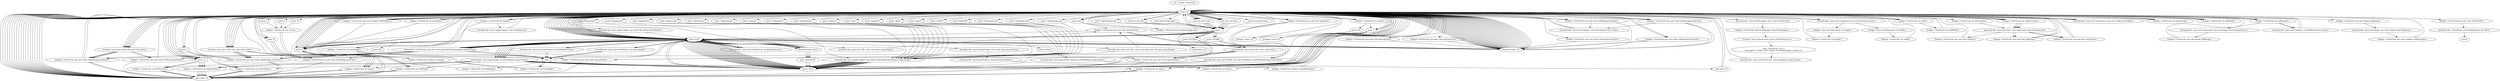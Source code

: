 digraph "" {
    "r0 := @this: TextScroll"
    "load.r r0"
    "r0 := @this: TextScroll"->"load.r r0";
    "push 2"
    "load.r r0"->"push 2";
    "fieldput <TextScroll: int status>"
    "push 2"->"fieldput <TextScroll: int status>";
    "fieldput <TextScroll: int status>"->"load.r r0";
    "push null"
    "load.r r0"->"push null";
    "fieldput <TextScroll: java.lang.String[] text>"
    "push null"->"fieldput <TextScroll: java.lang.String[] text>";
    "fieldput <TextScroll: java.lang.String[] text>"->"load.r r0";
    "new DirectiveManager"
    "load.r r0"->"new DirectiveManager";
    "dup1.r"
    "new DirectiveManager"->"dup1.r";
    "dup1.r"->"load.r r0";
    "specialinvoke <DirectiveManager: void <init>(TextScroll)>"
    "load.r r0"->"specialinvoke <DirectiveManager: void <init>(TextScroll)>";
    "fieldput <TextScroll: DirectiveManager directiveManager>"
    "specialinvoke <DirectiveManager: void <init>(TextScroll)>"->"fieldput <TextScroll: DirectiveManager directiveManager>";
    "staticget <java.lang.System: java.io.PrintStream err>"
    "fieldput <TextScroll: DirectiveManager directiveManager>"->"staticget <java.lang.System: java.io.PrintStream err>";
    "push \"TextScroll  v2.8.3\nCopyright (C) 1998   Kevin Swan, 013639s@dragon.acadiau.ca\""
    "staticget <java.lang.System: java.io.PrintStream err>"->"push \"TextScroll  v2.8.3\nCopyright (C) 1998   Kevin Swan, 013639s@dragon.acadiau.ca\"";
    "virtualinvoke <java.io.PrintStream: void println(java.lang.String)>"
    "push \"TextScroll  v2.8.3\nCopyright (C) 1998   Kevin Swan, 013639s@dragon.acadiau.ca\""->"virtualinvoke <java.io.PrintStream: void println(java.lang.String)>";
    "virtualinvoke <java.io.PrintStream: void println(java.lang.String)>"->"load.r r0";
    "push 0"
    "load.r r0"->"push 0";
    "fieldput <TextScroll: boolean running>"
    "push 0"->"fieldput <TextScroll: boolean running>";
    "fieldput <TextScroll: boolean running>"->"load.r r0";
    "load.r r0"->"load.r r0";
    "virtualinvoke <java.awt.Component: java.awt.Dimension size()>"
    "load.r r0"->"virtualinvoke <java.awt.Component: java.awt.Dimension size()>";
    "fieldget <java.awt.Dimension: int width>"
    "virtualinvoke <java.awt.Component: java.awt.Dimension size()>"->"fieldget <java.awt.Dimension: int width>";
    "fieldput <TextScroll: int width>"
    "fieldget <java.awt.Dimension: int width>"->"fieldput <TextScroll: int width>";
    "fieldput <TextScroll: int width>"->"load.r r0";
    "load.r r0"->"load.r r0";
    "load.r r0"->"virtualinvoke <java.awt.Component: java.awt.Dimension size()>";
    "fieldget <java.awt.Dimension: int height>"
    "virtualinvoke <java.awt.Component: java.awt.Dimension size()>"->"fieldget <java.awt.Dimension: int height>";
    "fieldput <TextScroll: int height>"
    "fieldget <java.awt.Dimension: int height>"->"fieldput <TextScroll: int height>";
    "fieldput <TextScroll: int height>"->"load.r r0";
    "load.r r0"->"load.r r0";
    "fieldget <TextScroll: int width>"
    "load.r r0"->"fieldget <TextScroll: int width>";
    "fieldput <TextScroll: int buffWidth>"
    "fieldget <TextScroll: int width>"->"fieldput <TextScroll: int buffWidth>";
    "fieldput <TextScroll: int buffWidth>"->"load.r r0";
    "load.r r0"->"load.r r0";
    "fieldget <TextScroll: int height>"
    "load.r r0"->"fieldget <TextScroll: int height>";
    "push 200"
    "fieldget <TextScroll: int height>"->"push 200";
    "add.i"
    "push 200"->"add.i";
    "fieldput <TextScroll: int buffHeight>"
    "add.i"->"fieldput <TextScroll: int buffHeight>";
    "fieldput <TextScroll: int buffHeight>"->"load.r r0";
    "push \"leftwidth\""
    "load.r r0"->"push \"leftwidth\"";
    "virtualinvoke <java.applet.Applet: java.lang.String getParameter(java.lang.String)>"
    "push \"leftwidth\""->"virtualinvoke <java.applet.Applet: java.lang.String getParameter(java.lang.String)>";
    "store.r $r50"
    "virtualinvoke <java.applet.Applet: java.lang.String getParameter(java.lang.String)>"->"store.r $r50";
    "load.r $r50"
    "store.r $r50"->"load.r $r50";
    "ifnonnull load.r r0"
    "load.r $r50"->"ifnonnull load.r r0";
    "ifnonnull load.r r0"->"load.r r0";
    "load.r r0"->"push 0";
    "fieldput <TextScroll: int leftWidth>"
    "push 0"->"fieldput <TextScroll: int leftWidth>";
    "goto load.r r0"
    "fieldput <TextScroll: int leftWidth>"->"goto load.r r0";
    "goto load.r r0"->"load.r r0";
    "push \"leftforeground\""
    "load.r r0"->"push \"leftforeground\"";
    "push \"leftforeground\""->"virtualinvoke <java.applet.Applet: java.lang.String getParameter(java.lang.String)>";
    "virtualinvoke <java.applet.Applet: java.lang.String getParameter(java.lang.String)>"->"store.r $r50";
    "store.r $r50"->"load.r $r50";
    "load.r $r50"->"ifnonnull load.r r0";
    "ifnonnull load.r r0"->"load.r r0";
    "staticget <java.awt.Color: java.awt.Color black>"
    "load.r r0"->"staticget <java.awt.Color: java.awt.Color black>";
    "fieldput <TextScroll: java.awt.Color leftForegroundColor>"
    "staticget <java.awt.Color: java.awt.Color black>"->"fieldput <TextScroll: java.awt.Color leftForegroundColor>";
    "fieldput <TextScroll: java.awt.Color leftForegroundColor>"->"goto load.r r0";
    "goto load.r r0"->"load.r r0";
    "fieldget <TextScroll: java.awt.Color leftForegroundColor>"
    "load.r r0"->"fieldget <TextScroll: java.awt.Color leftForegroundColor>";
    "fieldget <TextScroll: java.awt.Color leftForegroundColor>"->"ifnonnull load.r r0";
    "ifnonnull load.r r0"->"load.r r0";
    "load.r r0"->"staticget <java.awt.Color: java.awt.Color black>";
    "staticget <java.awt.Color: java.awt.Color black>"->"fieldput <TextScroll: java.awt.Color leftForegroundColor>";
    "fieldput <TextScroll: java.awt.Color leftForegroundColor>"->"load.r r0";
    "push \"leftbackground\""
    "load.r r0"->"push \"leftbackground\"";
    "push \"leftbackground\""->"virtualinvoke <java.applet.Applet: java.lang.String getParameter(java.lang.String)>";
    "virtualinvoke <java.applet.Applet: java.lang.String getParameter(java.lang.String)>"->"store.r $r50";
    "store.r $r50"->"load.r $r50";
    "load.r $r50"->"ifnonnull load.r r0";
    "ifnonnull load.r r0"->"load.r r0";
    "staticget <java.awt.Color: java.awt.Color white>"
    "load.r r0"->"staticget <java.awt.Color: java.awt.Color white>";
    "fieldput <TextScroll: java.awt.Color leftBackgroundColor>"
    "staticget <java.awt.Color: java.awt.Color white>"->"fieldput <TextScroll: java.awt.Color leftBackgroundColor>";
    "fieldput <TextScroll: java.awt.Color leftBackgroundColor>"->"goto load.r r0";
    "goto load.r r0"->"load.r r0";
    "fieldget <TextScroll: java.awt.Color leftBackgroundColor>"
    "load.r r0"->"fieldget <TextScroll: java.awt.Color leftBackgroundColor>";
    "fieldget <TextScroll: java.awt.Color leftBackgroundColor>"->"ifnonnull load.r r0";
    "ifnonnull load.r r0"->"load.r r0";
    "load.r r0"->"staticget <java.awt.Color: java.awt.Color white>";
    "staticget <java.awt.Color: java.awt.Color white>"->"fieldput <TextScroll: java.awt.Color leftBackgroundColor>";
    "fieldput <TextScroll: java.awt.Color leftBackgroundColor>"->"load.r r0";
    "push \"rightforeground\""
    "load.r r0"->"push \"rightforeground\"";
    "push \"rightforeground\""->"virtualinvoke <java.applet.Applet: java.lang.String getParameter(java.lang.String)>";
    "virtualinvoke <java.applet.Applet: java.lang.String getParameter(java.lang.String)>"->"store.r $r50";
    "store.r $r50"->"load.r $r50";
    "load.r $r50"->"ifnonnull load.r r0";
    "ifnonnull load.r r0"->"load.r r0";
    "load.r r0"->"staticget <java.awt.Color: java.awt.Color black>";
    "fieldput <TextScroll: java.awt.Color rightForegroundColor>"
    "staticget <java.awt.Color: java.awt.Color black>"->"fieldput <TextScroll: java.awt.Color rightForegroundColor>";
    "fieldput <TextScroll: java.awt.Color rightForegroundColor>"->"goto load.r r0";
    "goto load.r r0"->"load.r r0";
    "fieldget <TextScroll: java.awt.Color rightForegroundColor>"
    "load.r r0"->"fieldget <TextScroll: java.awt.Color rightForegroundColor>";
    "fieldget <TextScroll: java.awt.Color rightForegroundColor>"->"ifnonnull load.r r0";
    "ifnonnull load.r r0"->"load.r r0";
    "load.r r0"->"staticget <java.awt.Color: java.awt.Color black>";
    "staticget <java.awt.Color: java.awt.Color black>"->"fieldput <TextScroll: java.awt.Color rightForegroundColor>";
    "fieldput <TextScroll: java.awt.Color rightForegroundColor>"->"load.r r0";
    "push \"rightbackground\""
    "load.r r0"->"push \"rightbackground\"";
    "push \"rightbackground\""->"virtualinvoke <java.applet.Applet: java.lang.String getParameter(java.lang.String)>";
    "virtualinvoke <java.applet.Applet: java.lang.String getParameter(java.lang.String)>"->"store.r $r50";
    "store.r $r50"->"load.r $r50";
    "load.r $r50"->"ifnonnull load.r r0";
    "ifnonnull load.r r0"->"load.r r0";
    "load.r r0"->"staticget <java.awt.Color: java.awt.Color white>";
    "fieldput <TextScroll: java.awt.Color rightBackgroundColor>"
    "staticget <java.awt.Color: java.awt.Color white>"->"fieldput <TextScroll: java.awt.Color rightBackgroundColor>";
    "fieldput <TextScroll: java.awt.Color rightBackgroundColor>"->"goto load.r r0";
    "goto load.r r0"->"load.r r0";
    "fieldget <TextScroll: java.awt.Color rightBackgroundColor>"
    "load.r r0"->"fieldget <TextScroll: java.awt.Color rightBackgroundColor>";
    "fieldget <TextScroll: java.awt.Color rightBackgroundColor>"->"ifnonnull load.r r0";
    "ifnonnull load.r r0"->"load.r r0";
    "load.r r0"->"staticget <java.awt.Color: java.awt.Color white>";
    "staticget <java.awt.Color: java.awt.Color white>"->"fieldput <TextScroll: java.awt.Color rightBackgroundColor>";
    "fieldput <TextScroll: java.awt.Color rightBackgroundColor>"->"load.r r0";
    "push \"foreground\""
    "load.r r0"->"push \"foreground\"";
    "push \"foreground\""->"virtualinvoke <java.applet.Applet: java.lang.String getParameter(java.lang.String)>";
    "virtualinvoke <java.applet.Applet: java.lang.String getParameter(java.lang.String)>"->"store.r $r50";
    "store.r $r50"->"load.r $r50";
    "load.r $r50"->"ifnonnull load.r r0";
    "ifnonnull load.r r0"->"load.r r0";
    "load.r r0"->"staticget <java.awt.Color: java.awt.Color black>";
    "staticget <java.awt.Color: java.awt.Color black>"->"fieldput <TextScroll: java.awt.Color rightForegroundColor>";
    "fieldput <TextScroll: java.awt.Color rightForegroundColor>"->"goto load.r r0";
    "goto load.r r0"->"load.r r0";
    "load.r r0"->"fieldget <TextScroll: java.awt.Color rightForegroundColor>";
    "fieldget <TextScroll: java.awt.Color rightForegroundColor>"->"ifnonnull load.r r0";
    "ifnonnull load.r r0"->"load.r r0";
    "load.r r0"->"staticget <java.awt.Color: java.awt.Color black>";
    "staticget <java.awt.Color: java.awt.Color black>"->"fieldput <TextScroll: java.awt.Color rightForegroundColor>";
    "fieldput <TextScroll: java.awt.Color rightForegroundColor>"->"load.r r0";
    "push \"background\""
    "load.r r0"->"push \"background\"";
    "push \"background\""->"virtualinvoke <java.applet.Applet: java.lang.String getParameter(java.lang.String)>";
    "virtualinvoke <java.applet.Applet: java.lang.String getParameter(java.lang.String)>"->"store.r $r50";
    "store.r $r50"->"load.r $r50";
    "load.r $r50"->"ifnonnull load.r r0";
    "ifnonnull load.r r0"->"load.r r0";
    "load.r r0"->"staticget <java.awt.Color: java.awt.Color white>";
    "staticget <java.awt.Color: java.awt.Color white>"->"fieldput <TextScroll: java.awt.Color rightBackgroundColor>";
    "fieldput <TextScroll: java.awt.Color rightBackgroundColor>"->"goto load.r r0";
    "goto load.r r0"->"load.r r0";
    "load.r r0"->"fieldget <TextScroll: java.awt.Color rightBackgroundColor>";
    "fieldget <TextScroll: java.awt.Color rightBackgroundColor>"->"ifnonnull load.r r0";
    "ifnonnull load.r r0"->"load.r r0";
    "load.r r0"->"staticget <java.awt.Color: java.awt.Color white>";
    "staticget <java.awt.Color: java.awt.Color white>"->"fieldput <TextScroll: java.awt.Color rightBackgroundColor>";
    "fieldput <TextScroll: java.awt.Color rightBackgroundColor>"->"load.r r0";
    "push \"fgloadcolor\""
    "load.r r0"->"push \"fgloadcolor\"";
    "push \"fgloadcolor\""->"virtualinvoke <java.applet.Applet: java.lang.String getParameter(java.lang.String)>";
    "virtualinvoke <java.applet.Applet: java.lang.String getParameter(java.lang.String)>"->"store.r $r50";
    "store.r $r50"->"load.r $r50";
    "load.r $r50"->"ifnonnull load.r r0";
    "ifnonnull load.r r0"->"load.r r0";
    "new java.awt.Color"
    "load.r r0"->"new java.awt.Color";
    "new java.awt.Color"->"dup1.r";
    "push 2105488"
    "dup1.r"->"push 2105488";
    "specialinvoke <java.awt.Color: void <init>(int)>"
    "push 2105488"->"specialinvoke <java.awt.Color: void <init>(int)>";
    "fieldput <TextScroll: java.awt.Color fgLoadColor>"
    "specialinvoke <java.awt.Color: void <init>(int)>"->"fieldput <TextScroll: java.awt.Color fgLoadColor>";
    "fieldput <TextScroll: java.awt.Color fgLoadColor>"->"goto load.r r0";
    "goto load.r r0"->"load.r r0";
    "fieldget <TextScroll: java.awt.Color fgLoadColor>"
    "load.r r0"->"fieldget <TextScroll: java.awt.Color fgLoadColor>";
    "fieldget <TextScroll: java.awt.Color fgLoadColor>"->"ifnonnull load.r r0";
    "ifnonnull load.r r0"->"load.r r0";
    "load.r r0"->"new java.awt.Color";
    "new java.awt.Color"->"dup1.r";
    "dup1.r"->"push 2105488";
    "push 2105488"->"specialinvoke <java.awt.Color: void <init>(int)>";
    "specialinvoke <java.awt.Color: void <init>(int)>"->"fieldput <TextScroll: java.awt.Color fgLoadColor>";
    "fieldput <TextScroll: java.awt.Color fgLoadColor>"->"load.r r0";
    "push \"bgloadcolor\""
    "load.r r0"->"push \"bgloadcolor\"";
    "push \"bgloadcolor\""->"virtualinvoke <java.applet.Applet: java.lang.String getParameter(java.lang.String)>";
    "virtualinvoke <java.applet.Applet: java.lang.String getParameter(java.lang.String)>"->"store.r $r50";
    "store.r $r50"->"load.r $r50";
    "load.r $r50"->"ifnonnull load.r r0";
    "ifnonnull load.r r0"->"load.r r0";
    "load.r r0"->"new java.awt.Color";
    "new java.awt.Color"->"dup1.r";
    "push 14737663"
    "dup1.r"->"push 14737663";
    "push 14737663"->"specialinvoke <java.awt.Color: void <init>(int)>";
    "fieldput <TextScroll: java.awt.Color bgLoadColor>"
    "specialinvoke <java.awt.Color: void <init>(int)>"->"fieldput <TextScroll: java.awt.Color bgLoadColor>";
    "fieldput <TextScroll: java.awt.Color bgLoadColor>"->"goto load.r r0";
    "goto load.r r0"->"load.r r0";
    "fieldget <TextScroll: java.awt.Color bgLoadColor>"
    "load.r r0"->"fieldget <TextScroll: java.awt.Color bgLoadColor>";
    "fieldget <TextScroll: java.awt.Color bgLoadColor>"->"ifnonnull load.r r0";
    "ifnonnull load.r r0"->"load.r r0";
    "load.r r0"->"new java.awt.Color";
    "new java.awt.Color"->"dup1.r";
    "dup1.r"->"push 14737663";
    "push 14737663"->"specialinvoke <java.awt.Color: void <init>(int)>";
    "specialinvoke <java.awt.Color: void <init>(int)>"->"fieldput <TextScroll: java.awt.Color bgLoadColor>";
    "fieldput <TextScroll: java.awt.Color bgLoadColor>"->"load.r r0";
    "push \"leftfontsize\""
    "load.r r0"->"push \"leftfontsize\"";
    "push \"leftfontsize\""->"virtualinvoke <java.applet.Applet: java.lang.String getParameter(java.lang.String)>";
    "virtualinvoke <java.applet.Applet: java.lang.String getParameter(java.lang.String)>"->"store.r $r50";
    "store.r $r50"->"load.r $r50";
    "load.r $r50"->"ifnonnull load.r r0";
    "ifnonnull load.r r0"->"load.r r0";
    "push 12"
    "load.r r0"->"push 12";
    "fieldput <TextScroll: int leftFontSize>"
    "push 12"->"fieldput <TextScroll: int leftFontSize>";
    "fieldput <TextScroll: int leftFontSize>"->"goto load.r r0";
    "goto load.r r0"->"load.r r0";
    "push \"rightfontsize\""
    "load.r r0"->"push \"rightfontsize\"";
    "push \"rightfontsize\""->"virtualinvoke <java.applet.Applet: java.lang.String getParameter(java.lang.String)>";
    "virtualinvoke <java.applet.Applet: java.lang.String getParameter(java.lang.String)>"->"store.r $r50";
    "store.r $r50"->"load.r $r50";
    "load.r $r50"->"ifnonnull load.r r0";
    "ifnonnull load.r r0"->"load.r r0";
    "load.r r0"->"push 12";
    "fieldput <TextScroll: int rightFontSize>"
    "push 12"->"fieldput <TextScroll: int rightFontSize>";
    "fieldput <TextScroll: int rightFontSize>"->"goto load.r r0";
    "goto load.r r0"->"load.r r0";
    "push \"fontsize\""
    "load.r r0"->"push \"fontsize\"";
    "push \"fontsize\""->"virtualinvoke <java.applet.Applet: java.lang.String getParameter(java.lang.String)>";
    "virtualinvoke <java.applet.Applet: java.lang.String getParameter(java.lang.String)>"->"store.r $r50";
    "store.r $r50"->"load.r $r50";
    "load.r $r50"->"ifnonnull load.r r0";
    "ifnonnull load.r r0"->"load.r r0";
    "load.r r0"->"push 12";
    "push 12"->"fieldput <TextScroll: int rightFontSize>";
    "fieldput <TextScroll: int rightFontSize>"->"goto load.r r0";
    "goto load.r r0"->"load.r r0";
    "push \"leftfontface\""
    "load.r r0"->"push \"leftfontface\"";
    "push \"leftfontface\""->"virtualinvoke <java.applet.Applet: java.lang.String getParameter(java.lang.String)>";
    "virtualinvoke <java.applet.Applet: java.lang.String getParameter(java.lang.String)>"->"store.r $r50";
    "store.r $r50"->"load.r $r50";
    "ifnonnull load.r $r50"
    "load.r $r50"->"ifnonnull load.r $r50";
    "push \"SansSerif\""
    "ifnonnull load.r $r50"->"push \"SansSerif\"";
    "push \"SansSerif\""->"store.r $r50";
    "store.r $r50"->"goto load.r r0";
    "goto load.r r0"->"load.r r0";
    "new java.awt.Font"
    "load.r r0"->"new java.awt.Font";
    "new java.awt.Font"->"dup1.r";
    "dup1.r"->"load.r $r50";
    "load.r $r50"->"push 0";
    "push 0"->"load.r r0";
    "fieldget <TextScroll: int leftFontSize>"
    "load.r r0"->"fieldget <TextScroll: int leftFontSize>";
    "specialinvoke <java.awt.Font: void <init>(java.lang.String,int,int)>"
    "fieldget <TextScroll: int leftFontSize>"->"specialinvoke <java.awt.Font: void <init>(java.lang.String,int,int)>";
    "fieldput <TextScroll: java.awt.Font leftFont>"
    "specialinvoke <java.awt.Font: void <init>(java.lang.String,int,int)>"->"fieldput <TextScroll: java.awt.Font leftFont>";
    "fieldput <TextScroll: java.awt.Font leftFont>"->"load.r r0";
    "push \"rightfontface\""
    "load.r r0"->"push \"rightfontface\"";
    "push \"rightfontface\""->"virtualinvoke <java.applet.Applet: java.lang.String getParameter(java.lang.String)>";
    "virtualinvoke <java.applet.Applet: java.lang.String getParameter(java.lang.String)>"->"store.r $r50";
    "store.r $r50"->"load.r $r50";
    "load.r $r50"->"ifnonnull load.r $r50";
    "ifnonnull load.r $r50"->"push \"SansSerif\"";
    "push \"SansSerif\""->"store.r $r50";
    "store.r $r50"->"goto load.r r0";
    "goto load.r r0"->"load.r r0";
    "load.r r0"->"new java.awt.Font";
    "new java.awt.Font"->"dup1.r";
    "dup1.r"->"load.r $r50";
    "load.r $r50"->"push 0";
    "push 0"->"load.r r0";
    "fieldget <TextScroll: int rightFontSize>"
    "load.r r0"->"fieldget <TextScroll: int rightFontSize>";
    "fieldget <TextScroll: int rightFontSize>"->"specialinvoke <java.awt.Font: void <init>(java.lang.String,int,int)>";
    "fieldput <TextScroll: java.awt.Font rightFont>"
    "specialinvoke <java.awt.Font: void <init>(java.lang.String,int,int)>"->"fieldput <TextScroll: java.awt.Font rightFont>";
    "fieldput <TextScroll: java.awt.Font rightFont>"->"load.r r0";
    "load.r r0"->"new java.awt.Font";
    "new java.awt.Font"->"dup1.r";
    "dup1.r"->"load.r $r50";
    "load.r $r50"->"push 0";
    "push 0"->"load.r r0";
    "load.r r0"->"fieldget <TextScroll: int rightFontSize>";
    "fieldget <TextScroll: int rightFontSize>"->"specialinvoke <java.awt.Font: void <init>(java.lang.String,int,int)>";
    "fieldput <TextScroll: java.awt.Font initialFont>"
    "specialinvoke <java.awt.Font: void <init>(java.lang.String,int,int)>"->"fieldput <TextScroll: java.awt.Font initialFont>";
    "fieldput <TextScroll: java.awt.Font initialFont>"->"load.r r0";
    "virtualinvoke <java.awt.Component: java.awt.Toolkit getToolkit()>"
    "load.r r0"->"virtualinvoke <java.awt.Component: java.awt.Toolkit getToolkit()>";
    "virtualinvoke <java.awt.Component: java.awt.Toolkit getToolkit()>"->"load.r r0";
    "fieldget <TextScroll: java.awt.Font rightFont>"
    "load.r r0"->"fieldget <TextScroll: java.awt.Font rightFont>";
    "virtualinvoke <java.awt.Toolkit: java.awt.FontMetrics getFontMetrics(java.awt.Font)>"
    "fieldget <TextScroll: java.awt.Font rightFont>"->"virtualinvoke <java.awt.Toolkit: java.awt.FontMetrics getFontMetrics(java.awt.Font)>";
    "virtualinvoke <java.awt.Toolkit: java.awt.FontMetrics getFontMetrics(java.awt.Font)>"->"store.r $r50";
    "store.r $r50"->"load.r r0";
    "load.r r0"->"load.r $r50";
    "virtualinvoke <java.awt.FontMetrics: int getMaxAscent()>"
    "load.r $r50"->"virtualinvoke <java.awt.FontMetrics: int getMaxAscent()>";
    "virtualinvoke <java.awt.FontMetrics: int getMaxAscent()>"->"load.r $r50";
    "virtualinvoke <java.awt.FontMetrics: int getMaxDescent()>"
    "load.r $r50"->"virtualinvoke <java.awt.FontMetrics: int getMaxDescent()>";
    "virtualinvoke <java.awt.FontMetrics: int getMaxDescent()>"->"add.i";
    "add.i"->"load.r $r50";
    "virtualinvoke <java.awt.FontMetrics: int getLeading()>"
    "load.r $r50"->"virtualinvoke <java.awt.FontMetrics: int getLeading()>";
    "virtualinvoke <java.awt.FontMetrics: int getLeading()>"->"add.i";
    "fieldput <TextScroll: int fontHeight>"
    "add.i"->"fieldput <TextScroll: int fontHeight>";
    "fieldput <TextScroll: int fontHeight>"->"load.r r0";
    "load.r r0"->"load.r r0";
    "fieldget <TextScroll: int lineSpacing>"
    "load.r r0"->"fieldget <TextScroll: int lineSpacing>";
    "fieldget <TextScroll: int lineSpacing>"->"load.r r0";
    "fieldget <TextScroll: int fontHeight>"
    "load.r r0"->"fieldget <TextScroll: int fontHeight>";
    "fieldget <TextScroll: int fontHeight>"->"add.i";
    "fieldput <TextScroll: int frame>"
    "add.i"->"fieldput <TextScroll: int frame>";
    "fieldput <TextScroll: int frame>"->"load.r r0";
    "push \"fontface\""
    "load.r r0"->"push \"fontface\"";
    "push \"fontface\""->"virtualinvoke <java.applet.Applet: java.lang.String getParameter(java.lang.String)>";
    "virtualinvoke <java.applet.Applet: java.lang.String getParameter(java.lang.String)>"->"store.r $r50";
    "store.r $r50"->"load.r $r50";
    "load.r $r50"->"ifnonnull load.r $r50";
    "ifnonnull load.r $r50"->"push \"SansSerif\"";
    "push \"SansSerif\""->"store.r $r50";
    "store.r $r50"->"goto load.r r0";
    "goto load.r r0"->"load.r r0";
    "load.r r0"->"new java.awt.Font";
    "new java.awt.Font"->"dup1.r";
    "dup1.r"->"load.r $r50";
    "load.r $r50"->"push 0";
    "push 0"->"load.r r0";
    "load.r r0"->"fieldget <TextScroll: int rightFontSize>";
    "fieldget <TextScroll: int rightFontSize>"->"specialinvoke <java.awt.Font: void <init>(java.lang.String,int,int)>";
    "specialinvoke <java.awt.Font: void <init>(java.lang.String,int,int)>"->"fieldput <TextScroll: java.awt.Font rightFont>";
    "fieldput <TextScroll: java.awt.Font rightFont>"->"load.r r0";
    "load.r r0"->"new java.awt.Font";
    "new java.awt.Font"->"dup1.r";
    "dup1.r"->"load.r $r50";
    "load.r $r50"->"push 0";
    "push 0"->"load.r r0";
    "load.r r0"->"fieldget <TextScroll: int rightFontSize>";
    "fieldget <TextScroll: int rightFontSize>"->"specialinvoke <java.awt.Font: void <init>(java.lang.String,int,int)>";
    "specialinvoke <java.awt.Font: void <init>(java.lang.String,int,int)>"->"fieldput <TextScroll: java.awt.Font initialFont>";
    "fieldput <TextScroll: java.awt.Font initialFont>"->"load.r r0";
    "load.r r0"->"virtualinvoke <java.awt.Component: java.awt.Toolkit getToolkit()>";
    "virtualinvoke <java.awt.Component: java.awt.Toolkit getToolkit()>"->"load.r r0";
    "load.r r0"->"fieldget <TextScroll: java.awt.Font rightFont>";
    "fieldget <TextScroll: java.awt.Font rightFont>"->"virtualinvoke <java.awt.Toolkit: java.awt.FontMetrics getFontMetrics(java.awt.Font)>";
    "virtualinvoke <java.awt.Toolkit: java.awt.FontMetrics getFontMetrics(java.awt.Font)>"->"store.r $r50";
    "store.r $r50"->"load.r r0";
    "load.r r0"->"load.r $r50";
    "load.r $r50"->"virtualinvoke <java.awt.FontMetrics: int getMaxAscent()>";
    "virtualinvoke <java.awt.FontMetrics: int getMaxAscent()>"->"load.r $r50";
    "load.r $r50"->"virtualinvoke <java.awt.FontMetrics: int getMaxDescent()>";
    "virtualinvoke <java.awt.FontMetrics: int getMaxDescent()>"->"add.i";
    "add.i"->"load.r $r50";
    "load.r $r50"->"virtualinvoke <java.awt.FontMetrics: int getLeading()>";
    "virtualinvoke <java.awt.FontMetrics: int getLeading()>"->"add.i";
    "add.i"->"fieldput <TextScroll: int fontHeight>";
    "fieldput <TextScroll: int fontHeight>"->"load.r r0";
    "load.r r0"->"load.r r0";
    "load.r r0"->"fieldget <TextScroll: int lineSpacing>";
    "fieldget <TextScroll: int lineSpacing>"->"load.r r0";
    "load.r r0"->"fieldget <TextScroll: int fontHeight>";
    "fieldget <TextScroll: int fontHeight>"->"add.i";
    "add.i"->"fieldput <TextScroll: int frame>";
    "fieldput <TextScroll: int frame>"->"load.r r0";
    "push \"data\""
    "load.r r0"->"push \"data\"";
    "push \"data\""->"virtualinvoke <java.applet.Applet: java.lang.String getParameter(java.lang.String)>";
    "virtualinvoke <java.applet.Applet: java.lang.String getParameter(java.lang.String)>"->"store.r $r50";
    "store.r $r50"->"load.r r0";
    "load.r r0"->"push null";
    "fieldput <TextScroll: java.net.URL dataFileURL>"
    "push null"->"fieldput <TextScroll: java.net.URL dataFileURL>";
    "fieldput <TextScroll: java.net.URL dataFileURL>"->"load.r $r50";
    "load.r $r50"->"ifnonnull load.r $r50";
    "ifnonnull load.r $r50"->"load.r r0";
    "push 8"
    "load.r r0"->"push 8";
    "push 8"->"fieldput <TextScroll: int status>";
    "fieldput <TextScroll: int status>"->"goto load.r r0";
    "goto load.r r0"->"load.r r0";
    "push \"wraptext\""
    "load.r r0"->"push \"wraptext\"";
    "push \"wraptext\""->"virtualinvoke <java.applet.Applet: java.lang.String getParameter(java.lang.String)>";
    "virtualinvoke <java.applet.Applet: java.lang.String getParameter(java.lang.String)>"->"store.r $r50";
    "store.r $r50"->"load.r $r50";
    "ifnull load.r r0"
    "load.r $r50"->"ifnull load.r r0";
    "ifnull load.r r0"->"load.r r0";
    "new java.lang.Boolean"
    "load.r r0"->"new java.lang.Boolean";
    "new java.lang.Boolean"->"dup1.r";
    "dup1.r"->"load.r $r50";
    "specialinvoke <java.lang.Boolean: void <init>(java.lang.String)>"
    "load.r $r50"->"specialinvoke <java.lang.Boolean: void <init>(java.lang.String)>";
    "virtualinvoke <java.lang.Boolean: boolean booleanValue()>"
    "specialinvoke <java.lang.Boolean: void <init>(java.lang.String)>"->"virtualinvoke <java.lang.Boolean: boolean booleanValue()>";
    "fieldput <TextScroll: boolean shouldWrapText>"
    "virtualinvoke <java.lang.Boolean: boolean booleanValue()>"->"fieldput <TextScroll: boolean shouldWrapText>";
    "fieldput <TextScroll: boolean shouldWrapText>"->"load.r r0";
    "push \"offset\""
    "load.r r0"->"push \"offset\"";
    "push \"offset\""->"virtualinvoke <java.applet.Applet: java.lang.String getParameter(java.lang.String)>";
    "virtualinvoke <java.applet.Applet: java.lang.String getParameter(java.lang.String)>"->"store.r $r50";
    "store.r $r50"->"load.r $r50";
    "load.r $r50"->"ifnonnull load.r r0";
    "ifnonnull load.r r0"->"load.r r0";
    "push 1"
    "load.r r0"->"push 1";
    "fieldput <TextScroll: int offset>"
    "push 1"->"fieldput <TextScroll: int offset>";
    "fieldput <TextScroll: int offset>"->"goto load.r r0";
    "goto load.r r0"->"load.r r0";
    "push \"speed\""
    "load.r r0"->"push \"speed\"";
    "push \"speed\""->"virtualinvoke <java.applet.Applet: java.lang.String getParameter(java.lang.String)>";
    "virtualinvoke <java.applet.Applet: java.lang.String getParameter(java.lang.String)>"->"store.r $r50";
    "store.r $r50"->"load.r $r50";
    "load.r $r50"->"ifnonnull load.r r0";
    "ifnonnull load.r r0"->"load.r r0";
    "push 70"
    "load.r r0"->"push 70";
    "fieldput <TextScroll: int speed>"
    "push 70"->"fieldput <TextScroll: int speed>";
    "fieldput <TextScroll: int speed>"->"goto load.r r0";
    "goto load.r r0"->"load.r r0";
    "fieldget <TextScroll: int speed>"
    "load.r r0"->"fieldget <TextScroll: int speed>";
    "push 100"
    "fieldget <TextScroll: int speed>"->"push 100";
    "ifcmpgt.i load.r r0"
    "push 100"->"ifcmpgt.i load.r r0";
    "ifcmpgt.i load.r r0"->"load.r r0";
    "load.r r0"->"fieldget <TextScroll: int speed>";
    "fieldget <TextScroll: int speed>"->"push 1";
    "ifcmpge.i load.r r0"
    "push 1"->"ifcmpge.i load.r r0";
    "ifcmpge.i load.r r0"->"load.r r0";
    "load.r r0"->"push 70";
    "push 70"->"fieldput <TextScroll: int speed>";
    "fieldput <TextScroll: int speed>"->"load.r r0";
    "push \"refresh\""
    "load.r r0"->"push \"refresh\"";
    "push \"refresh\""->"virtualinvoke <java.applet.Applet: java.lang.String getParameter(java.lang.String)>";
    "virtualinvoke <java.applet.Applet: java.lang.String getParameter(java.lang.String)>"->"store.r $r50";
    "store.r $r50"->"load.r $r50";
    "load.r $r50"->"ifnonnull load.r r0";
    "ifnonnull load.r r0"->"load.r r0";
    "push -1"
    "load.r r0"->"push -1";
    "fieldput <TextScroll: int refreshValue>"
    "push -1"->"fieldput <TextScroll: int refreshValue>";
    "fieldput <TextScroll: int refreshValue>"->"goto load.r r0";
    "goto load.r r0"->"load.r r0";
    "load.r r0"->"load.r r0";
    "load.r r0"->"fieldget <TextScroll: int width>";
    "fieldget <TextScroll: int width>"->"load.r r0";
    "load.r r0"->"fieldget <TextScroll: int height>";
    "virtualinvoke <java.applet.Applet: void resize(int,int)>"
    "fieldget <TextScroll: int height>"->"virtualinvoke <java.applet.Applet: void resize(int,int)>";
    "virtualinvoke <java.applet.Applet: void resize(int,int)>"->"load.r r0";
    "load.r r0"->"load.r r0";
    "load.r r0"->"load.r r0";
    "fieldget <TextScroll: int buffWidth>"
    "load.r r0"->"fieldget <TextScroll: int buffWidth>";
    "fieldget <TextScroll: int buffWidth>"->"load.r r0";
    "fieldget <TextScroll: int buffHeight>"
    "load.r r0"->"fieldget <TextScroll: int buffHeight>";
    "virtualinvoke <java.awt.Component: java.awt.Image createImage(int,int)>"
    "fieldget <TextScroll: int buffHeight>"->"virtualinvoke <java.awt.Component: java.awt.Image createImage(int,int)>";
    "fieldput <TextScroll: java.awt.Image buffImage>"
    "virtualinvoke <java.awt.Component: java.awt.Image createImage(int,int)>"->"fieldput <TextScroll: java.awt.Image buffImage>";
    "fieldput <TextScroll: java.awt.Image buffImage>"->"load.r r0";
    "load.r r0"->"load.r r0";
    "fieldget <TextScroll: java.awt.Image buffImage>"
    "load.r r0"->"fieldget <TextScroll: java.awt.Image buffImage>";
    "virtualinvoke <java.awt.Image: java.awt.Graphics getGraphics()>"
    "fieldget <TextScroll: java.awt.Image buffImage>"->"virtualinvoke <java.awt.Image: java.awt.Graphics getGraphics()>";
    "fieldput <TextScroll: java.awt.Graphics buffGraphics>"
    "virtualinvoke <java.awt.Image: java.awt.Graphics getGraphics()>"->"fieldput <TextScroll: java.awt.Graphics buffGraphics>";
    "fieldput <TextScroll: java.awt.Graphics buffGraphics>"->"load.r r0";
    "fieldget <TextScroll: java.awt.Graphics buffGraphics>"
    "load.r r0"->"fieldget <TextScroll: java.awt.Graphics buffGraphics>";
    "fieldget <TextScroll: java.awt.Graphics buffGraphics>"->"load.r r0";
    "load.r r0"->"fieldget <TextScroll: java.awt.Color leftBackgroundColor>";
    "virtualinvoke <java.awt.Graphics: void setColor(java.awt.Color)>"
    "fieldget <TextScroll: java.awt.Color leftBackgroundColor>"->"virtualinvoke <java.awt.Graphics: void setColor(java.awt.Color)>";
    "virtualinvoke <java.awt.Graphics: void setColor(java.awt.Color)>"->"load.r r0";
    "load.r r0"->"fieldget <TextScroll: java.awt.Graphics buffGraphics>";
    "fieldget <TextScroll: java.awt.Graphics buffGraphics>"->"push 0";
    "push 0"->"push 0";
    "push 0"->"load.r r0";
    "fieldget <TextScroll: int leftWidth>"
    "load.r r0"->"fieldget <TextScroll: int leftWidth>";
    "fieldget <TextScroll: int leftWidth>"->"load.r r0";
    "load.r r0"->"fieldget <TextScroll: int buffHeight>";
    "virtualinvoke <java.awt.Graphics: void fillRect(int,int,int,int)>"
    "fieldget <TextScroll: int buffHeight>"->"virtualinvoke <java.awt.Graphics: void fillRect(int,int,int,int)>";
    "virtualinvoke <java.awt.Graphics: void fillRect(int,int,int,int)>"->"load.r r0";
    "load.r r0"->"fieldget <TextScroll: java.awt.Graphics buffGraphics>";
    "fieldget <TextScroll: java.awt.Graphics buffGraphics>"->"load.r r0";
    "load.r r0"->"fieldget <TextScroll: java.awt.Color rightBackgroundColor>";
    "fieldget <TextScroll: java.awt.Color rightBackgroundColor>"->"virtualinvoke <java.awt.Graphics: void setColor(java.awt.Color)>";
    "virtualinvoke <java.awt.Graphics: void setColor(java.awt.Color)>"->"load.r r0";
    "load.r r0"->"fieldget <TextScroll: java.awt.Graphics buffGraphics>";
    "fieldget <TextScroll: java.awt.Graphics buffGraphics>"->"load.r r0";
    "load.r r0"->"fieldget <TextScroll: int leftWidth>";
    "fieldget <TextScroll: int leftWidth>"->"push 0";
    "push 0"->"load.r r0";
    "load.r r0"->"fieldget <TextScroll: int buffWidth>";
    "fieldget <TextScroll: int buffWidth>"->"load.r r0";
    "load.r r0"->"fieldget <TextScroll: int buffHeight>";
    "fieldget <TextScroll: int buffHeight>"->"virtualinvoke <java.awt.Graphics: void fillRect(int,int,int,int)>";
    "virtualinvoke <java.awt.Graphics: void fillRect(int,int,int,int)>"->"load.r r0";
    "load.r r0"->"load.r r0";
    "fieldget <TextScroll: java.net.URL dataFileURL>"
    "load.r r0"->"fieldget <TextScroll: java.net.URL dataFileURL>";
    "specialinvoke <TextScroll: void loadData(java.net.URL)>"
    "fieldget <TextScroll: java.net.URL dataFileURL>"->"specialinvoke <TextScroll: void loadData(java.net.URL)>";
    "return"
    "specialinvoke <TextScroll: void loadData(java.net.URL)>"->"return";
    "ifnonnull load.r r0"->"load.r r0";
    "load.r r0"->"load.r $r50";
    "staticinvoke <java.lang.Integer: int parseInt(java.lang.String)>"
    "load.r $r50"->"staticinvoke <java.lang.Integer: int parseInt(java.lang.String)>";
    "staticinvoke <java.lang.Integer: int parseInt(java.lang.String)>"->"fieldput <TextScroll: int refreshValue>";
    "fieldput <TextScroll: int refreshValue>"->"goto load.r r0";
    "staticinvoke <java.lang.Integer: int parseInt(java.lang.String)>"->"store.r $r50";
    "store.r $r50"->"load.r r0";
    "load.r r0"->"push -1";
    "push -1"->"fieldput <TextScroll: int refreshValue>";
    "fieldput <TextScroll: int refreshValue>"->"goto load.r r0";
    "ifnonnull load.r r0"->"load.r r0";
    "load.r r0"->"load.r $r50";
    "load.r $r50"->"staticinvoke <java.lang.Integer: int parseInt(java.lang.String)>";
    "staticinvoke <java.lang.Integer: int parseInt(java.lang.String)>"->"fieldput <TextScroll: int speed>";
    "fieldput <TextScroll: int speed>"->"goto load.r r0";
    "staticinvoke <java.lang.Integer: int parseInt(java.lang.String)>"->"store.r $r50";
    "store.r $r50"->"load.r r0";
    "load.r r0"->"push 70";
    "push 70"->"fieldput <TextScroll: int speed>";
    "fieldput <TextScroll: int speed>"->"goto load.r r0";
    "ifnonnull load.r r0"->"load.r r0";
    "load.r r0"->"load.r $r50";
    "load.r $r50"->"staticinvoke <java.lang.Integer: int parseInt(java.lang.String)>";
    "staticinvoke <java.lang.Integer: int parseInt(java.lang.String)>"->"fieldput <TextScroll: int offset>";
    "fieldput <TextScroll: int offset>"->"goto load.r r0";
    "staticinvoke <java.lang.Integer: int parseInt(java.lang.String)>"->"store.r $r50";
    "store.r $r50"->"load.r r0";
    "load.r r0"->"push 1";
    "push 1"->"fieldput <TextScroll: int offset>";
    "fieldput <TextScroll: int offset>"->"goto load.r r0";
    "ifnonnull load.r $r50"->"load.r $r50";
    "push \"http://\""
    "load.r $r50"->"push \"http://\"";
    "virtualinvoke <java.lang.String: boolean startsWith(java.lang.String)>"
    "push \"http://\""->"virtualinvoke <java.lang.String: boolean startsWith(java.lang.String)>";
    "ifne load.r r0"
    "virtualinvoke <java.lang.String: boolean startsWith(java.lang.String)>"->"ifne load.r r0";
    "ifne load.r r0"->"load.r r0";
    "new java.net.URL"
    "load.r r0"->"new java.net.URL";
    "new java.net.URL"->"dup1.r";
    "dup1.r"->"load.r r0";
    "virtualinvoke <java.applet.Applet: java.net.URL getDocumentBase()>"
    "load.r r0"->"virtualinvoke <java.applet.Applet: java.net.URL getDocumentBase()>";
    "virtualinvoke <java.applet.Applet: java.net.URL getDocumentBase()>"->"load.r $r50";
    "specialinvoke <java.net.URL: void <init>(java.net.URL,java.lang.String)>"
    "load.r $r50"->"specialinvoke <java.net.URL: void <init>(java.net.URL,java.lang.String)>";
    "specialinvoke <java.net.URL: void <init>(java.net.URL,java.lang.String)>"->"fieldput <TextScroll: java.net.URL dataFileURL>";
    "fieldput <TextScroll: java.net.URL dataFileURL>"->"goto load.r r0";
    "specialinvoke <java.net.URL: void <init>(java.net.URL,java.lang.String)>"->"store.r $r50";
    "store.r $r50"->"load.r r0";
    "push 16"
    "load.r r0"->"push 16";
    "push 16"->"fieldput <TextScroll: int status>";
    "fieldput <TextScroll: int status>"->"goto load.r r0";
    "ifne load.r r0"->"load.r r0";
    "load.r r0"->"new java.net.URL";
    "new java.net.URL"->"dup1.r";
    "dup1.r"->"load.r $r50";
    "specialinvoke <java.net.URL: void <init>(java.lang.String)>"
    "load.r $r50"->"specialinvoke <java.net.URL: void <init>(java.lang.String)>";
    "specialinvoke <java.net.URL: void <init>(java.lang.String)>"->"fieldput <TextScroll: java.net.URL dataFileURL>";
    "fieldput <TextScroll: java.net.URL dataFileURL>"->"goto load.r r0";
    "ifnonnull load.r $r50"->"load.r $r50";
    "load.r $r50"->"store.r $r50";
    "ifnonnull load.r $r50"->"load.r $r50";
    "load.r $r50"->"store.r $r50";
    "ifnonnull load.r $r50"->"load.r $r50";
    "load.r $r50"->"store.r $r50";
    "ifnonnull load.r r0"->"load.r r0";
    "load.r r0"->"load.r $r50";
    "load.r $r50"->"staticinvoke <java.lang.Integer: int parseInt(java.lang.String)>";
    "staticinvoke <java.lang.Integer: int parseInt(java.lang.String)>"->"fieldput <TextScroll: int rightFontSize>";
    "fieldput <TextScroll: int rightFontSize>"->"goto load.r r0";
    "staticinvoke <java.lang.Integer: int parseInt(java.lang.String)>"->"store.r $r50";
    "store.r $r50"->"load.r r0";
    "load.r r0"->"push 12";
    "push 12"->"fieldput <TextScroll: int rightFontSize>";
    "fieldput <TextScroll: int rightFontSize>"->"goto load.r r0";
    "ifnonnull load.r r0"->"load.r r0";
    "load.r r0"->"load.r $r50";
    "load.r $r50"->"staticinvoke <java.lang.Integer: int parseInt(java.lang.String)>";
    "staticinvoke <java.lang.Integer: int parseInt(java.lang.String)>"->"fieldput <TextScroll: int rightFontSize>";
    "fieldput <TextScroll: int rightFontSize>"->"goto load.r r0";
    "staticinvoke <java.lang.Integer: int parseInt(java.lang.String)>"->"store.r $r50";
    "store.r $r50"->"load.r r0";
    "load.r r0"->"push 12";
    "push 12"->"fieldput <TextScroll: int rightFontSize>";
    "fieldput <TextScroll: int rightFontSize>"->"goto load.r r0";
    "ifnonnull load.r r0"->"load.r r0";
    "load.r r0"->"load.r $r50";
    "load.r $r50"->"staticinvoke <java.lang.Integer: int parseInt(java.lang.String)>";
    "staticinvoke <java.lang.Integer: int parseInt(java.lang.String)>"->"fieldput <TextScroll: int leftFontSize>";
    "fieldput <TextScroll: int leftFontSize>"->"goto load.r r0";
    "staticinvoke <java.lang.Integer: int parseInt(java.lang.String)>"->"store.r $r50";
    "store.r $r50"->"load.r r0";
    "load.r r0"->"push 12";
    "push 12"->"fieldput <TextScroll: int leftFontSize>";
    "fieldput <TextScroll: int leftFontSize>"->"goto load.r r0";
    "ifnonnull load.r r0"->"load.r r0";
    "load.r r0"->"load.r $r50";
    "staticinvoke <TextScroll: java.awt.Color getColorFromString(java.lang.String)>"
    "load.r $r50"->"staticinvoke <TextScroll: java.awt.Color getColorFromString(java.lang.String)>";
    "staticinvoke <TextScroll: java.awt.Color getColorFromString(java.lang.String)>"->"fieldput <TextScroll: java.awt.Color bgLoadColor>";
    "ifnonnull load.r r0"->"load.r r0";
    "load.r r0"->"load.r $r50";
    "load.r $r50"->"staticinvoke <TextScroll: java.awt.Color getColorFromString(java.lang.String)>";
    "staticinvoke <TextScroll: java.awt.Color getColorFromString(java.lang.String)>"->"fieldput <TextScroll: java.awt.Color fgLoadColor>";
    "ifnonnull load.r r0"->"load.r r0";
    "load.r r0"->"load.r $r50";
    "load.r $r50"->"staticinvoke <TextScroll: java.awt.Color getColorFromString(java.lang.String)>";
    "staticinvoke <TextScroll: java.awt.Color getColorFromString(java.lang.String)>"->"fieldput <TextScroll: java.awt.Color rightBackgroundColor>";
    "ifnonnull load.r r0"->"load.r r0";
    "load.r r0"->"load.r $r50";
    "load.r $r50"->"staticinvoke <TextScroll: java.awt.Color getColorFromString(java.lang.String)>";
    "staticinvoke <TextScroll: java.awt.Color getColorFromString(java.lang.String)>"->"fieldput <TextScroll: java.awt.Color rightForegroundColor>";
    "ifnonnull load.r r0"->"load.r r0";
    "load.r r0"->"load.r $r50";
    "load.r $r50"->"staticinvoke <TextScroll: java.awt.Color getColorFromString(java.lang.String)>";
    "staticinvoke <TextScroll: java.awt.Color getColorFromString(java.lang.String)>"->"fieldput <TextScroll: java.awt.Color rightBackgroundColor>";
    "ifnonnull load.r r0"->"load.r r0";
    "load.r r0"->"load.r $r50";
    "load.r $r50"->"staticinvoke <TextScroll: java.awt.Color getColorFromString(java.lang.String)>";
    "staticinvoke <TextScroll: java.awt.Color getColorFromString(java.lang.String)>"->"fieldput <TextScroll: java.awt.Color rightForegroundColor>";
    "ifnonnull load.r r0"->"load.r r0";
    "load.r r0"->"load.r $r50";
    "load.r $r50"->"staticinvoke <TextScroll: java.awt.Color getColorFromString(java.lang.String)>";
    "staticinvoke <TextScroll: java.awt.Color getColorFromString(java.lang.String)>"->"fieldput <TextScroll: java.awt.Color leftBackgroundColor>";
    "ifnonnull load.r r0"->"load.r r0";
    "load.r r0"->"load.r $r50";
    "load.r $r50"->"staticinvoke <TextScroll: java.awt.Color getColorFromString(java.lang.String)>";
    "staticinvoke <TextScroll: java.awt.Color getColorFromString(java.lang.String)>"->"fieldput <TextScroll: java.awt.Color leftForegroundColor>";
    "ifnonnull load.r r0"->"load.r r0";
    "load.r r0"->"load.r $r50";
    "load.r $r50"->"staticinvoke <java.lang.Integer: int parseInt(java.lang.String)>";
    "staticinvoke <java.lang.Integer: int parseInt(java.lang.String)>"->"fieldput <TextScroll: int leftWidth>";
    "fieldput <TextScroll: int leftWidth>"->"goto load.r r0";
    "staticinvoke <java.lang.Integer: int parseInt(java.lang.String)>"->"store.r $r50";
    "store.r $r50"->"load.r r0";
    "load.r r0"->"push 0";
    "push 0"->"fieldput <TextScroll: int leftWidth>";
    "fieldput <TextScroll: int leftWidth>"->"goto load.r r0";
}
